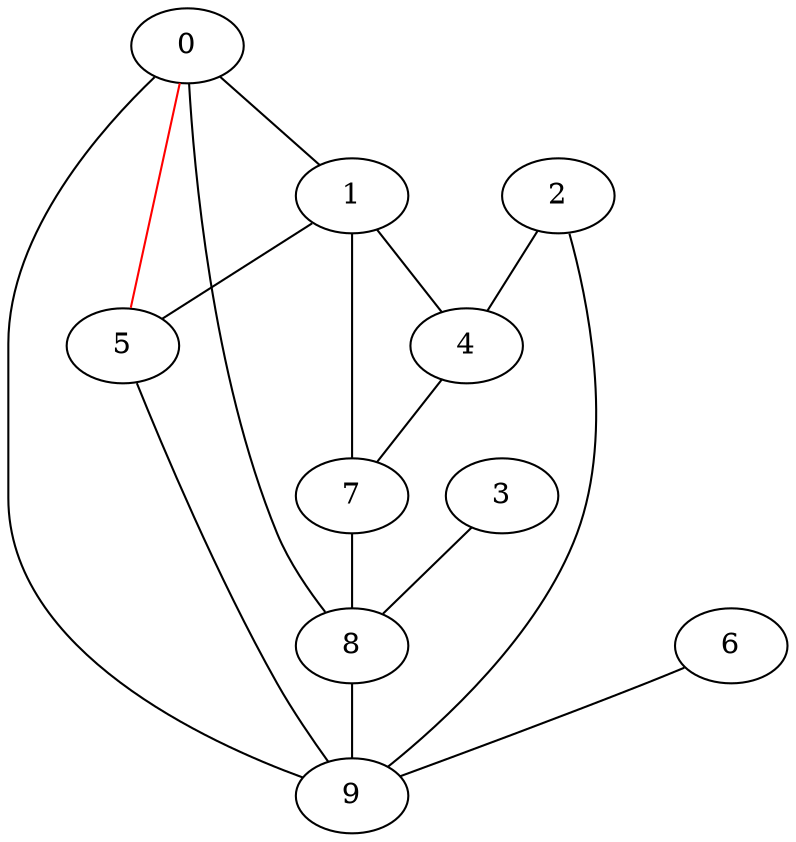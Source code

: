 graph one {
      0 -- 1 ;
      0 -- 5 [color=red] ;
      0 -- 8 ;
      0 -- 9 ;
      1 -- 4 ;
      1 -- 5 ;
      1 -- 7 ;
      2 -- 4 ;
      2 -- 9 ;
      3 -- 8 ;
      4 -- 7 ;
      5 -- 9 ;
      6 -- 9 ;
      7 -- 8 ;
      8 -- 9 ;
      9 
}